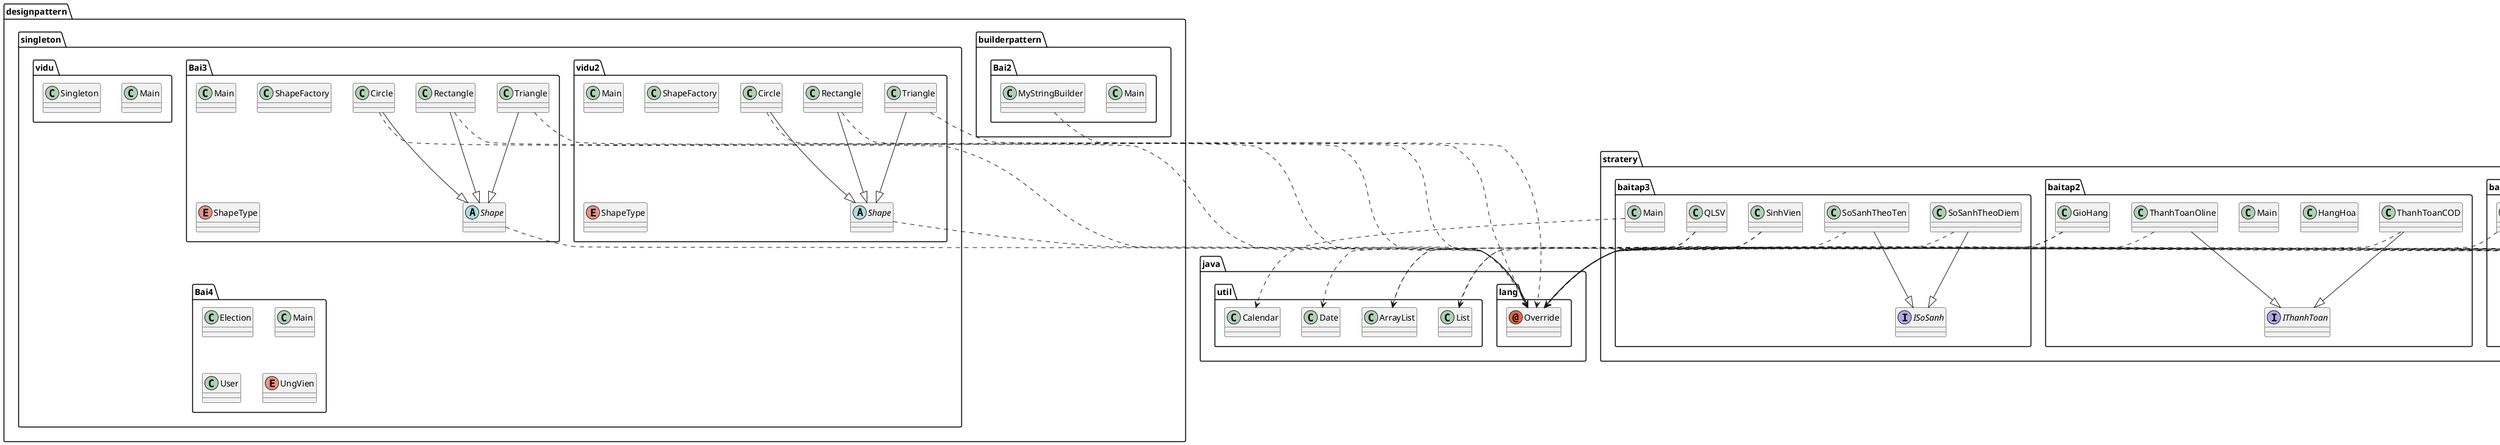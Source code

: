 @startuml
abstract class designpattern.singleton.Bai3.Shape
abstract class designpattern.singleton.vidu2.Shape
abstract class stratery.duck_example.Duck
annotation java.lang.Override
class designpattern.builderpattern.Bai2.Main
class designpattern.builderpattern.Bai2.MyStringBuilder
class designpattern.singleton.Bai3.Circle
class designpattern.singleton.Bai3.Main
class designpattern.singleton.Bai3.Rectangle
class designpattern.singleton.Bai3.ShapeFactory
class designpattern.singleton.Bai3.Triangle
class designpattern.singleton.Bai4.Election
class designpattern.singleton.Bai4.Main
class designpattern.singleton.Bai4.User
class designpattern.singleton.vidu.Main
class designpattern.singleton.vidu.Singleton
class designpattern.singleton.vidu2.Circle
class designpattern.singleton.vidu2.Main
class designpattern.singleton.vidu2.Rectangle
class designpattern.singleton.vidu2.ShapeFactory
class designpattern.singleton.vidu2.Triangle
class java.util.ArrayList
class java.util.Calendar
class java.util.Date
class java.util.List
class stratery.baitap1.Chia
class stratery.baitap1.Cong
class stratery.baitap1.Context
class stratery.baitap1.Main
class stratery.baitap1.Nhan
class stratery.baitap1.Tru
class stratery.baitap2.GioHang
class stratery.baitap2.HangHoa
class stratery.baitap2.Main
class stratery.baitap2.ThanhToanCOD
class stratery.baitap2.ThanhToanOline
class stratery.baitap3.Main
class stratery.baitap3.QLSV
class stratery.baitap3.SinhVien
class stratery.baitap3.SoSanhTheoDiem
class stratery.baitap3.SoSanhTheoTen
class stratery.duck_example.DuckExMain
class stratery.duck_example.FlyFly
class stratery.duck_example.FlyNoWay
class stratery.duck_example.FlyWithWings
class stratery.duck_example.Quack
class stratery.duck_example.Squeak
class stratery.duck_example.VitXiem
enum designpattern.singleton.Bai3.ShapeType
enum designpattern.singleton.Bai4.UngVien
enum designpattern.singleton.vidu2.ShapeType
interface stratery.baitap1.ITinh
interface stratery.baitap2.IThanhToan
interface stratery.baitap3.ISoSanh
interface stratery.duck_example.IFlyBehavior
interface stratery.duck_example.IQuackBehavior
designpattern.singleton.Bai3.Shape ..> java.lang.Override
designpattern.singleton.vidu2.Shape ..> java.lang.Override
designpattern.builderpattern.Bai2.MyStringBuilder ..> java.lang.Override
designpattern.singleton.Bai3.Circle --|> designpattern.singleton.Bai3.Shape
designpattern.singleton.Bai3.Circle ..> java.lang.Override
designpattern.singleton.Bai3.Rectangle --|> designpattern.singleton.Bai3.Shape
designpattern.singleton.Bai3.Rectangle ..> java.lang.Override
designpattern.singleton.Bai3.Triangle --|> designpattern.singleton.Bai3.Shape
designpattern.singleton.Bai3.Triangle ..> java.lang.Override
designpattern.singleton.vidu2.Circle --|> designpattern.singleton.vidu2.Shape
designpattern.singleton.vidu2.Circle ..> java.lang.Override
designpattern.singleton.vidu2.Rectangle --|> designpattern.singleton.vidu2.Shape
designpattern.singleton.vidu2.Rectangle ..> java.lang.Override
designpattern.singleton.vidu2.Triangle --|> designpattern.singleton.vidu2.Shape
designpattern.singleton.vidu2.Triangle ..> java.lang.Override
stratery.baitap1.Chia ..> java.lang.Override
stratery.baitap1.Chia --|> stratery.baitap1.ITinh
stratery.baitap1.Cong ..> java.lang.Override
stratery.baitap1.Cong --|> stratery.baitap1.ITinh
stratery.baitap1.Nhan ..> java.lang.Override
stratery.baitap1.Nhan --|> stratery.baitap1.ITinh
stratery.baitap1.Tru ..> java.lang.Override
stratery.baitap1.Tru --|> stratery.baitap1.ITinh
stratery.baitap2.GioHang ..> java.util.ArrayList
stratery.baitap2.GioHang ..> java.util.List
stratery.baitap2.ThanhToanCOD ..> java.lang.Override
stratery.baitap2.ThanhToanCOD --|> stratery.baitap2.IThanhToan
stratery.baitap2.ThanhToanOline ..> java.lang.Override
stratery.baitap2.ThanhToanOline --|> stratery.baitap2.IThanhToan
stratery.baitap3.Main ..> java.util.Calendar
stratery.baitap3.QLSV ..> java.util.ArrayList
stratery.baitap3.QLSV ..> java.util.List
stratery.baitap3.SinhVien ..> java.lang.Override
stratery.baitap3.SinhVien ..> java.util.Date
stratery.baitap3.SoSanhTheoDiem ..> java.lang.Override
stratery.baitap3.SoSanhTheoDiem --|> stratery.baitap3.ISoSanh
stratery.baitap3.SoSanhTheoTen ..> java.lang.Override
stratery.baitap3.SoSanhTheoTen --|> stratery.baitap3.ISoSanh
stratery.duck_example.FlyFly ..> java.lang.Override
stratery.duck_example.FlyFly --|> stratery.duck_example.IFlyBehavior
stratery.duck_example.FlyNoWay ..> java.lang.Override
stratery.duck_example.FlyNoWay --|> stratery.duck_example.IFlyBehavior
stratery.duck_example.FlyWithWings ..> java.lang.Override
stratery.duck_example.FlyWithWings --|> stratery.duck_example.IFlyBehavior
stratery.duck_example.Quack ..> java.lang.Override
stratery.duck_example.Quack --|> stratery.duck_example.IQuackBehavior
stratery.duck_example.Squeak ..> java.lang.Override
stratery.duck_example.Squeak --|> stratery.duck_example.IQuackBehavior
stratery.duck_example.VitXiem --|> stratery.duck_example.Duck
stratery.duck_example.VitXiem ..> java.lang.Override
@enduml